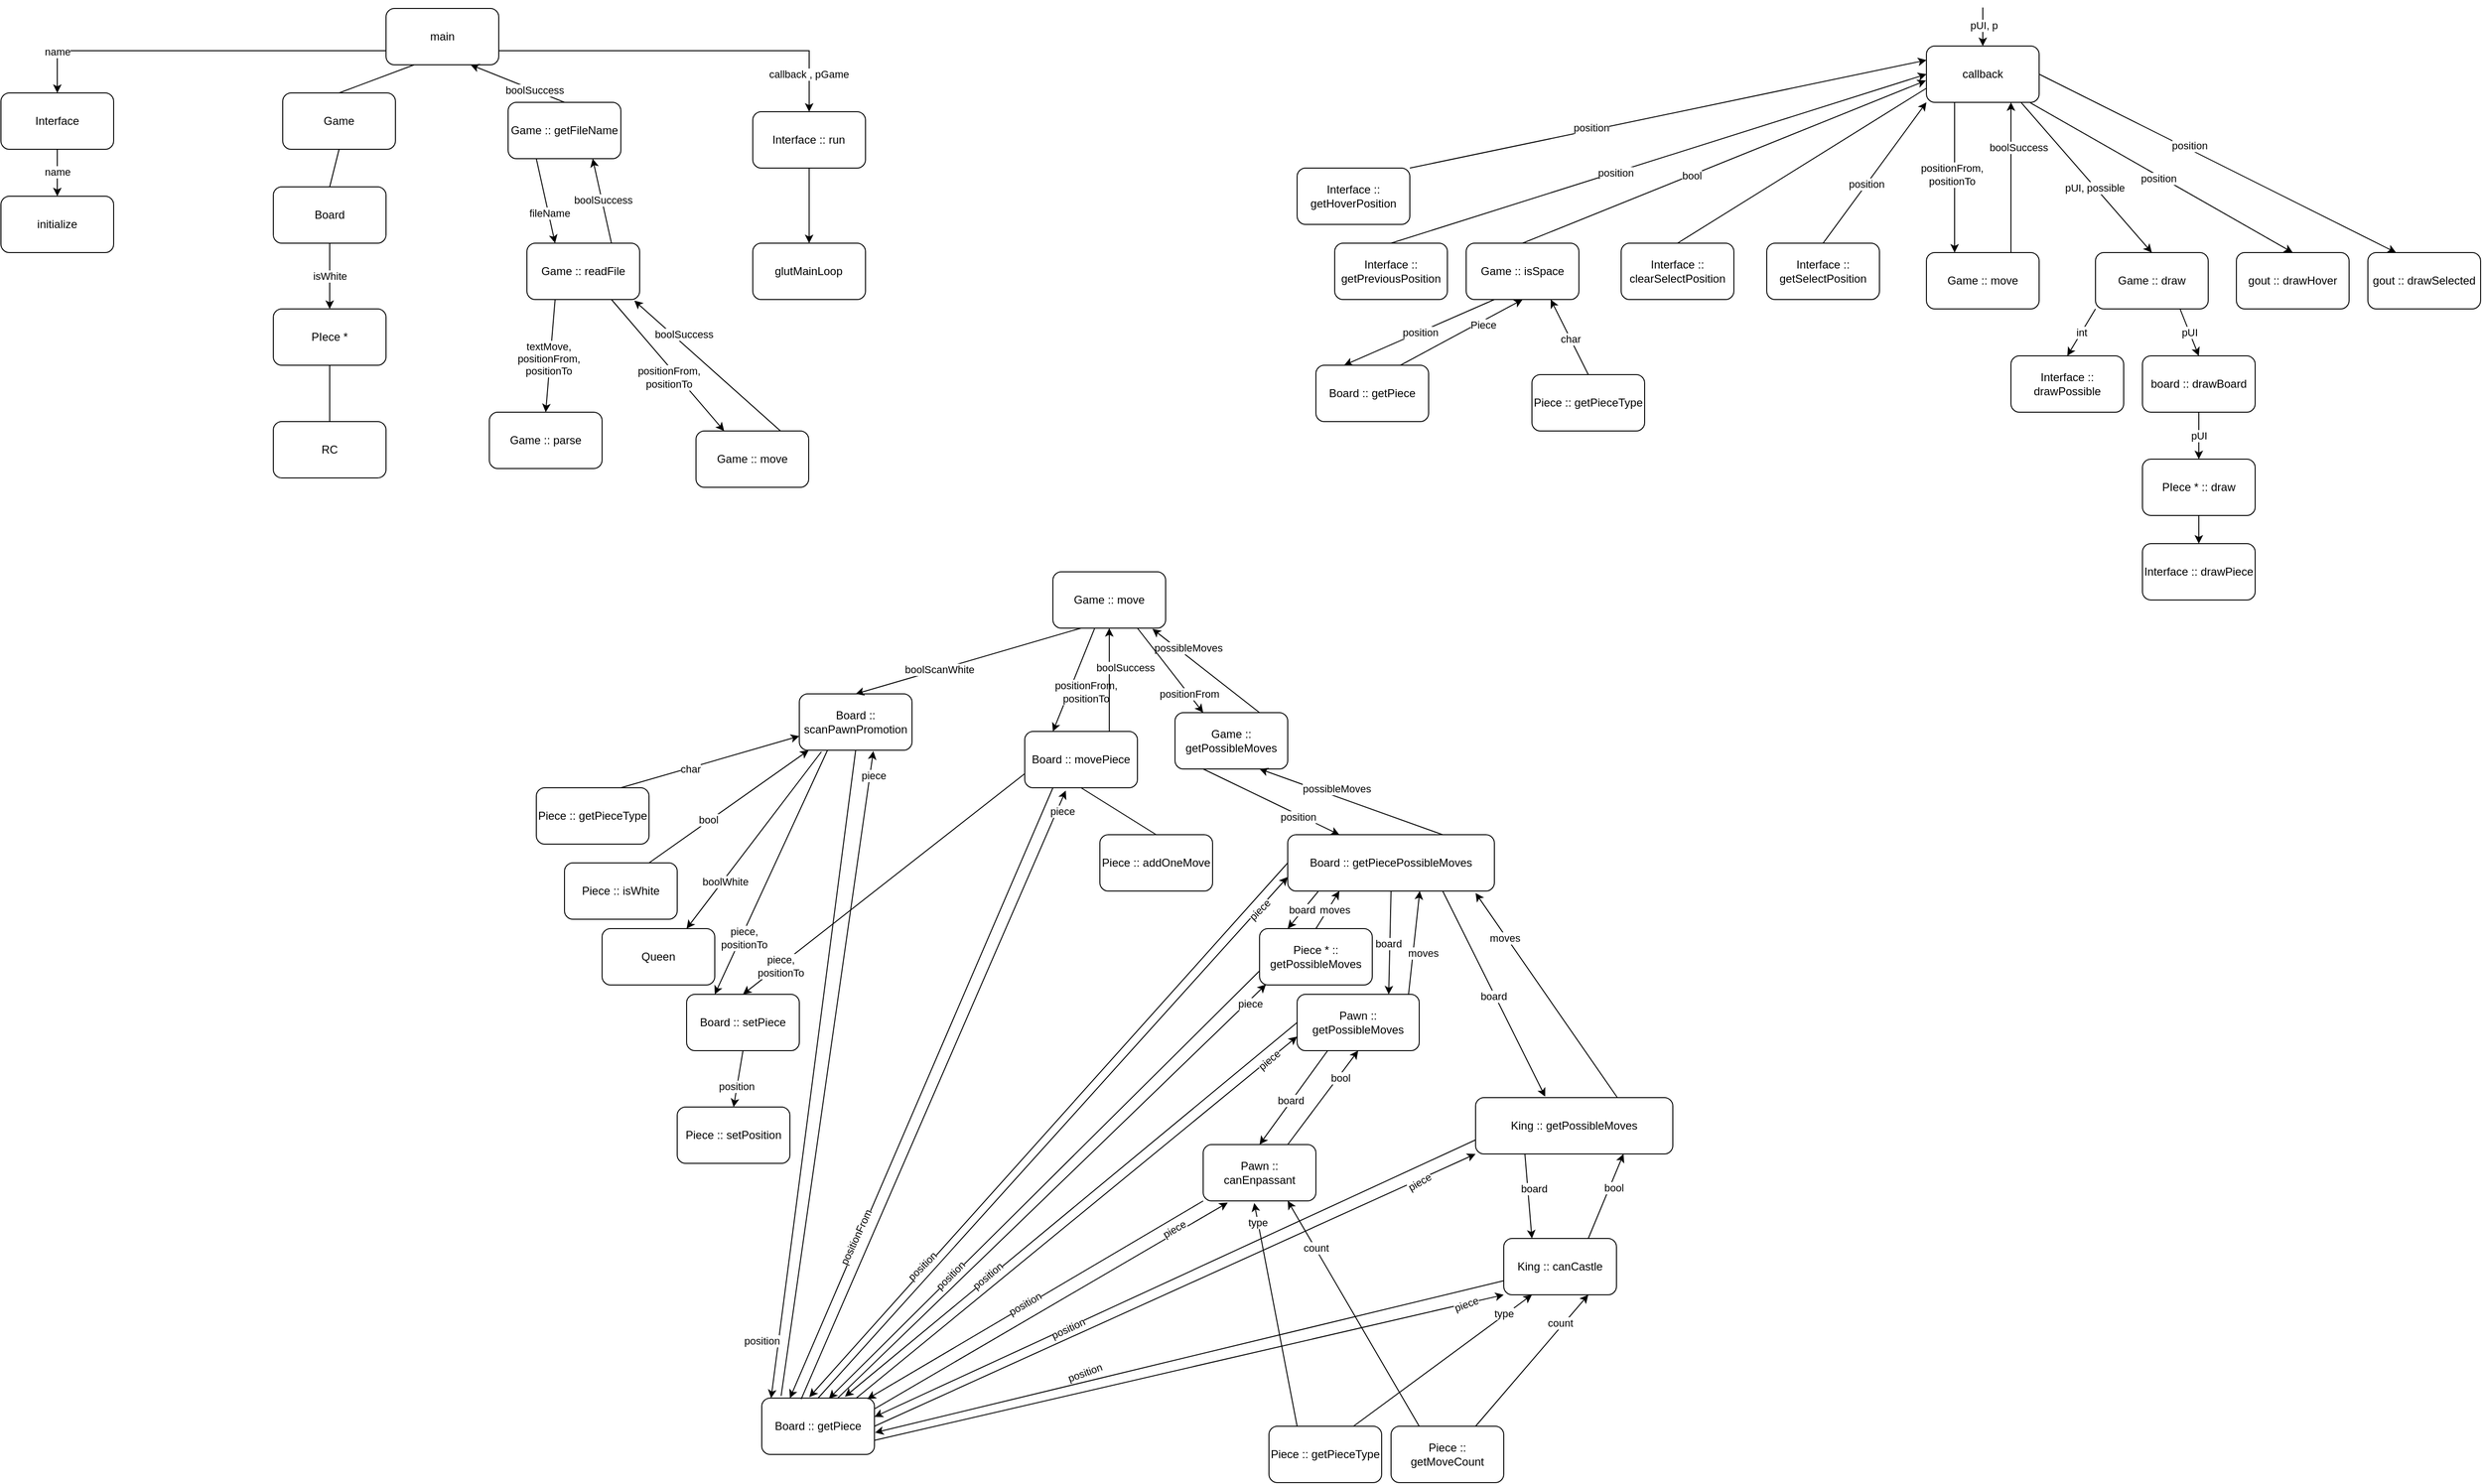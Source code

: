 <mxfile version="17.4.6"><diagram id="-h62QoDHRkfwKDIcuAm9" name="Page-1"><mxGraphModel dx="2330" dy="1030" grid="1" gridSize="10" guides="1" tooltips="1" connect="1" arrows="1" fold="1" page="1" pageScale="1" pageWidth="1700" pageHeight="1100" math="0" shadow="0"><root><mxCell id="0"/><mxCell id="1" parent="0"/><mxCell id="ZbgwgO8mjcDQ1uNeFSjo-3" value="" style="edgeStyle=orthogonalEdgeStyle;rounded=0;orthogonalLoop=1;jettySize=auto;html=1;exitX=1;exitY=0.75;exitDx=0;exitDy=0;" edge="1" parent="1" source="ZbgwgO8mjcDQ1uNeFSjo-1" target="ZbgwgO8mjcDQ1uNeFSjo-2"><mxGeometry relative="1" as="geometry"/></mxCell><mxCell id="ZbgwgO8mjcDQ1uNeFSjo-4" value="callback , pGame" style="edgeLabel;html=1;align=center;verticalAlign=middle;resizable=0;points=[];" vertex="1" connectable="0" parent="ZbgwgO8mjcDQ1uNeFSjo-3"><mxGeometry x="0.086" y="-1" relative="1" as="geometry"><mxPoint x="115" y="24" as="offset"/></mxGeometry></mxCell><mxCell id="ZbgwgO8mjcDQ1uNeFSjo-8" value="" style="edgeStyle=orthogonalEdgeStyle;rounded=0;orthogonalLoop=1;jettySize=auto;html=1;exitX=0;exitY=0.75;exitDx=0;exitDy=0;" edge="1" parent="1" source="ZbgwgO8mjcDQ1uNeFSjo-1" target="ZbgwgO8mjcDQ1uNeFSjo-7"><mxGeometry relative="1" as="geometry"/></mxCell><mxCell id="ZbgwgO8mjcDQ1uNeFSjo-9" value="name" style="edgeLabel;html=1;align=center;verticalAlign=middle;resizable=0;points=[];" vertex="1" connectable="0" parent="ZbgwgO8mjcDQ1uNeFSjo-8"><mxGeometry x="0.783" relative="1" as="geometry"><mxPoint y="-1" as="offset"/></mxGeometry></mxCell><mxCell id="ZbgwgO8mjcDQ1uNeFSjo-1" value="main" style="rounded=1;whiteSpace=wrap;html=1;" vertex="1" parent="1"><mxGeometry x="800" y="10" width="120" height="60" as="geometry"/></mxCell><mxCell id="ZbgwgO8mjcDQ1uNeFSjo-6" value="" style="edgeStyle=orthogonalEdgeStyle;rounded=0;orthogonalLoop=1;jettySize=auto;html=1;" edge="1" parent="1" source="ZbgwgO8mjcDQ1uNeFSjo-2" target="ZbgwgO8mjcDQ1uNeFSjo-5"><mxGeometry relative="1" as="geometry"/></mxCell><mxCell id="ZbgwgO8mjcDQ1uNeFSjo-2" value="Interface :: run" style="rounded=1;whiteSpace=wrap;html=1;" vertex="1" parent="1"><mxGeometry x="1190.46" y="120" width="120" height="60" as="geometry"/></mxCell><mxCell id="ZbgwgO8mjcDQ1uNeFSjo-5" value="glutMainLoop" style="whiteSpace=wrap;html=1;rounded=1;" vertex="1" parent="1"><mxGeometry x="1190.46" y="260" width="120" height="60" as="geometry"/></mxCell><mxCell id="ZbgwgO8mjcDQ1uNeFSjo-12" value="" style="edgeStyle=orthogonalEdgeStyle;rounded=0;orthogonalLoop=1;jettySize=auto;html=1;" edge="1" parent="1" source="ZbgwgO8mjcDQ1uNeFSjo-7" target="ZbgwgO8mjcDQ1uNeFSjo-11"><mxGeometry relative="1" as="geometry"/></mxCell><mxCell id="ZbgwgO8mjcDQ1uNeFSjo-13" value="name" style="edgeLabel;html=1;align=center;verticalAlign=middle;resizable=0;points=[];" vertex="1" connectable="0" parent="ZbgwgO8mjcDQ1uNeFSjo-12"><mxGeometry x="-0.061" y="1" relative="1" as="geometry"><mxPoint x="-1" as="offset"/></mxGeometry></mxCell><mxCell id="ZbgwgO8mjcDQ1uNeFSjo-7" value="Interface" style="rounded=1;whiteSpace=wrap;html=1;" vertex="1" parent="1"><mxGeometry x="390" y="100" width="120" height="60" as="geometry"/></mxCell><mxCell id="ZbgwgO8mjcDQ1uNeFSjo-11" value="initialize" style="rounded=1;whiteSpace=wrap;html=1;" vertex="1" parent="1"><mxGeometry x="390" y="210" width="120" height="60" as="geometry"/></mxCell><mxCell id="ZbgwgO8mjcDQ1uNeFSjo-14" value="Game" style="rounded=1;whiteSpace=wrap;html=1;" vertex="1" parent="1"><mxGeometry x="690" y="100" width="120" height="60" as="geometry"/></mxCell><mxCell id="ZbgwgO8mjcDQ1uNeFSjo-18" value="Game :: getFileName" style="rounded=1;whiteSpace=wrap;html=1;" vertex="1" parent="1"><mxGeometry x="930" y="110" width="120" height="60" as="geometry"/></mxCell><mxCell id="ZbgwgO8mjcDQ1uNeFSjo-21" value="Game :: readFile" style="rounded=1;whiteSpace=wrap;html=1;" vertex="1" parent="1"><mxGeometry x="950" y="260" width="120" height="60" as="geometry"/></mxCell><mxCell id="ZbgwgO8mjcDQ1uNeFSjo-24" value="Game :: parse" style="rounded=1;whiteSpace=wrap;html=1;" vertex="1" parent="1"><mxGeometry x="910" y="440" width="120" height="60" as="geometry"/></mxCell><mxCell id="ZbgwgO8mjcDQ1uNeFSjo-26" value="Game :: move" style="rounded=1;whiteSpace=wrap;html=1;" vertex="1" parent="1"><mxGeometry x="1510" y="610" width="120" height="60" as="geometry"/></mxCell><mxCell id="ZbgwgO8mjcDQ1uNeFSjo-29" value="" style="endArrow=none;html=1;rounded=0;entryX=0.25;entryY=1;entryDx=0;entryDy=0;exitX=0.5;exitY=0;exitDx=0;exitDy=0;" edge="1" parent="1" source="ZbgwgO8mjcDQ1uNeFSjo-14" target="ZbgwgO8mjcDQ1uNeFSjo-1"><mxGeometry width="50" height="50" relative="1" as="geometry"><mxPoint x="880" y="230" as="sourcePoint"/><mxPoint x="930" y="180" as="targetPoint"/></mxGeometry></mxCell><mxCell id="ZbgwgO8mjcDQ1uNeFSjo-34" value="" style="endArrow=classic;html=1;rounded=0;entryX=0.75;entryY=1;entryDx=0;entryDy=0;exitX=0.5;exitY=0;exitDx=0;exitDy=0;" edge="1" parent="1" source="ZbgwgO8mjcDQ1uNeFSjo-18" target="ZbgwgO8mjcDQ1uNeFSjo-1"><mxGeometry width="50" height="50" relative="1" as="geometry"><mxPoint x="880" y="230" as="sourcePoint"/><mxPoint x="930" y="180" as="targetPoint"/></mxGeometry></mxCell><mxCell id="ZbgwgO8mjcDQ1uNeFSjo-38" value="boolSuccess" style="edgeLabel;html=1;align=center;verticalAlign=middle;resizable=0;points=[];" vertex="1" connectable="0" parent="ZbgwgO8mjcDQ1uNeFSjo-34"><mxGeometry x="-0.096" y="1" relative="1" as="geometry"><mxPoint x="13" y="4" as="offset"/></mxGeometry></mxCell><mxCell id="ZbgwgO8mjcDQ1uNeFSjo-41" value="" style="endArrow=classic;html=1;rounded=0;entryX=0.5;entryY=0;entryDx=0;entryDy=0;exitX=0.25;exitY=1;exitDx=0;exitDy=0;" edge="1" parent="1" source="ZbgwgO8mjcDQ1uNeFSjo-21" target="ZbgwgO8mjcDQ1uNeFSjo-24"><mxGeometry width="50" height="50" relative="1" as="geometry"><mxPoint x="1030" y="320" as="sourcePoint"/><mxPoint x="1080" y="270" as="targetPoint"/></mxGeometry></mxCell><mxCell id="ZbgwgO8mjcDQ1uNeFSjo-42" value="&lt;span style=&quot;font-family: &amp;#34;helvetica&amp;#34;&quot;&gt;textMove, &lt;br&gt;positionFrom,&lt;/span&gt;&lt;br style=&quot;background-color: rgb(248 , 249 , 250) ; font-family: &amp;#34;helvetica&amp;#34;&quot;&gt;&lt;span style=&quot;font-family: &amp;#34;helvetica&amp;#34;&quot;&gt;positionTo&lt;/span&gt;" style="edgeLabel;html=1;align=center;verticalAlign=middle;resizable=0;points=[];" vertex="1" connectable="0" parent="ZbgwgO8mjcDQ1uNeFSjo-41"><mxGeometry x="0.058" y="-2" relative="1" as="geometry"><mxPoint as="offset"/></mxGeometry></mxCell><mxCell id="ZbgwgO8mjcDQ1uNeFSjo-43" value="" style="endArrow=classic;html=1;rounded=0;exitX=0.75;exitY=1;exitDx=0;exitDy=0;" edge="1" parent="1" source="ZbgwgO8mjcDQ1uNeFSjo-21"><mxGeometry width="50" height="50" relative="1" as="geometry"><mxPoint x="1070" y="330" as="sourcePoint"/><mxPoint x="1160" y="460" as="targetPoint"/></mxGeometry></mxCell><mxCell id="ZbgwgO8mjcDQ1uNeFSjo-44" value="&lt;span style=&quot;font-family: &amp;#34;helvetica&amp;#34;&quot;&gt;positionFrom,&lt;/span&gt;&lt;br style=&quot;background-color: rgb(248 , 249 , 250) ; font-family: &amp;#34;helvetica&amp;#34;&quot;&gt;&lt;span style=&quot;font-family: &amp;#34;helvetica&amp;#34;&quot;&gt;positionTo&lt;/span&gt;" style="edgeLabel;html=1;align=center;verticalAlign=middle;resizable=0;points=[];" vertex="1" connectable="0" parent="ZbgwgO8mjcDQ1uNeFSjo-43"><mxGeometry x="0.058" y="-2" relative="1" as="geometry"><mxPoint x="-1" y="7" as="offset"/></mxGeometry></mxCell><mxCell id="ZbgwgO8mjcDQ1uNeFSjo-45" value="Game :: getPossibleMoves" style="rounded=1;whiteSpace=wrap;html=1;" vertex="1" parent="1"><mxGeometry x="1640" y="760" width="120" height="60" as="geometry"/></mxCell><mxCell id="ZbgwgO8mjcDQ1uNeFSjo-48" value="boolSuccess" style="endArrow=classic;html=1;rounded=0;entryX=0.953;entryY=1.018;entryDx=0;entryDy=0;entryPerimeter=0;exitX=0.75;exitY=0;exitDx=0;exitDy=0;" edge="1" parent="1" source="ZbgwgO8mjcDQ1uNeFSjo-464" target="ZbgwgO8mjcDQ1uNeFSjo-21"><mxGeometry x="0.397" y="-8" width="50" height="50" relative="1" as="geometry"><mxPoint x="1210" y="450" as="sourcePoint"/><mxPoint x="1240" y="340" as="targetPoint"/><mxPoint as="offset"/></mxGeometry></mxCell><mxCell id="ZbgwgO8mjcDQ1uNeFSjo-49" value="" style="endArrow=classic;html=1;rounded=0;entryX=0.883;entryY=1.013;entryDx=0;entryDy=0;exitX=0.75;exitY=0;exitDx=0;exitDy=0;entryPerimeter=0;" edge="1" parent="1" source="ZbgwgO8mjcDQ1uNeFSjo-45" target="ZbgwgO8mjcDQ1uNeFSjo-26"><mxGeometry width="50" height="50" relative="1" as="geometry"><mxPoint x="1390" y="720" as="sourcePoint"/><mxPoint x="1440" y="670" as="targetPoint"/></mxGeometry></mxCell><mxCell id="ZbgwgO8mjcDQ1uNeFSjo-50" value="possibleMoves" style="edgeLabel;html=1;align=center;verticalAlign=middle;resizable=0;points=[];" vertex="1" connectable="0" parent="ZbgwgO8mjcDQ1uNeFSjo-49"><mxGeometry x="-0.356" relative="1" as="geometry"><mxPoint x="-40" y="-41" as="offset"/></mxGeometry></mxCell><mxCell id="ZbgwgO8mjcDQ1uNeFSjo-51" value="Board" style="rounded=1;whiteSpace=wrap;html=1;" vertex="1" parent="1"><mxGeometry x="680" y="200" width="120" height="60" as="geometry"/></mxCell><mxCell id="ZbgwgO8mjcDQ1uNeFSjo-53" value="" style="endArrow=none;html=1;rounded=0;entryX=0.5;entryY=1;entryDx=0;entryDy=0;exitX=0.5;exitY=0;exitDx=0;exitDy=0;" edge="1" parent="1" source="ZbgwgO8mjcDQ1uNeFSjo-51" target="ZbgwgO8mjcDQ1uNeFSjo-14"><mxGeometry width="50" height="50" relative="1" as="geometry"><mxPoint x="970" y="250" as="sourcePoint"/><mxPoint x="1020" y="200" as="targetPoint"/></mxGeometry></mxCell><mxCell id="ZbgwgO8mjcDQ1uNeFSjo-57" value="" style="endArrow=classic;html=1;rounded=0;exitX=0.25;exitY=1;exitDx=0;exitDy=0;entryX=0.25;entryY=0;entryDx=0;entryDy=0;" edge="1" parent="1" source="ZbgwgO8mjcDQ1uNeFSjo-18" target="ZbgwgO8mjcDQ1uNeFSjo-21"><mxGeometry width="50" height="50" relative="1" as="geometry"><mxPoint x="1120" y="260" as="sourcePoint"/><mxPoint x="1170" y="210" as="targetPoint"/></mxGeometry></mxCell><mxCell id="ZbgwgO8mjcDQ1uNeFSjo-58" value="fileName" style="edgeLabel;html=1;align=center;verticalAlign=middle;resizable=0;points=[];" vertex="1" connectable="0" parent="ZbgwgO8mjcDQ1uNeFSjo-57"><mxGeometry x="0.291" y="1" relative="1" as="geometry"><mxPoint as="offset"/></mxGeometry></mxCell><mxCell id="ZbgwgO8mjcDQ1uNeFSjo-59" value="" style="endArrow=classic;html=1;rounded=0;entryX=0.75;entryY=1;entryDx=0;entryDy=0;exitX=0.75;exitY=0;exitDx=0;exitDy=0;" edge="1" parent="1" source="ZbgwgO8mjcDQ1uNeFSjo-21" target="ZbgwgO8mjcDQ1uNeFSjo-18"><mxGeometry width="50" height="50" relative="1" as="geometry"><mxPoint x="1120" y="260" as="sourcePoint"/><mxPoint x="1170" y="210" as="targetPoint"/></mxGeometry></mxCell><mxCell id="ZbgwgO8mjcDQ1uNeFSjo-60" value="boolSuccess" style="edgeLabel;html=1;align=center;verticalAlign=middle;resizable=0;points=[];" vertex="1" connectable="0" parent="ZbgwgO8mjcDQ1uNeFSjo-59"><mxGeometry x="0.03" y="-1" relative="1" as="geometry"><mxPoint as="offset"/></mxGeometry></mxCell><mxCell id="ZbgwgO8mjcDQ1uNeFSjo-61" value="" style="endArrow=classic;html=1;rounded=0;exitX=0.75;exitY=1;exitDx=0;exitDy=0;entryX=0.25;entryY=0;entryDx=0;entryDy=0;" edge="1" parent="1" source="ZbgwgO8mjcDQ1uNeFSjo-26" target="ZbgwgO8mjcDQ1uNeFSjo-45"><mxGeometry width="50" height="50" relative="1" as="geometry"><mxPoint x="1370" y="580" as="sourcePoint"/><mxPoint x="1420" y="530" as="targetPoint"/></mxGeometry></mxCell><mxCell id="ZbgwgO8mjcDQ1uNeFSjo-62" value="positionFrom" style="edgeLabel;html=1;align=center;verticalAlign=middle;resizable=0;points=[];" vertex="1" connectable="0" parent="ZbgwgO8mjcDQ1uNeFSjo-61"><mxGeometry x="0.29" y="-1" relative="1" as="geometry"><mxPoint x="10" y="11" as="offset"/></mxGeometry></mxCell><mxCell id="ZbgwgO8mjcDQ1uNeFSjo-84" value="PIece *" style="rounded=1;whiteSpace=wrap;html=1;" vertex="1" parent="1"><mxGeometry x="680" y="330" width="120" height="60" as="geometry"/></mxCell><mxCell id="ZbgwgO8mjcDQ1uNeFSjo-85" value="" style="endArrow=classic;html=1;rounded=0;exitX=0.5;exitY=1;exitDx=0;exitDy=0;entryX=0.5;entryY=0;entryDx=0;entryDy=0;" edge="1" parent="1" target="ZbgwgO8mjcDQ1uNeFSjo-84" source="ZbgwgO8mjcDQ1uNeFSjo-51"><mxGeometry width="50" height="50" relative="1" as="geometry"><mxPoint x="1130" y="410" as="sourcePoint"/><mxPoint x="1310" y="365" as="targetPoint"/></mxGeometry></mxCell><mxCell id="ZbgwgO8mjcDQ1uNeFSjo-86" value="isWhite" style="edgeLabel;html=1;align=center;verticalAlign=middle;resizable=0;points=[];" vertex="1" connectable="0" parent="ZbgwgO8mjcDQ1uNeFSjo-85"><mxGeometry x="-0.002" relative="1" as="geometry"><mxPoint as="offset"/></mxGeometry></mxCell><mxCell id="ZbgwgO8mjcDQ1uNeFSjo-88" value="Board :: getPiecePossibleMoves" style="rounded=1;whiteSpace=wrap;html=1;" vertex="1" parent="1"><mxGeometry x="1760" y="890" width="220" height="60" as="geometry"/></mxCell><mxCell id="ZbgwgO8mjcDQ1uNeFSjo-93" value="Pawn :: getPossibleMoves" style="rounded=1;whiteSpace=wrap;html=1;" vertex="1" parent="1"><mxGeometry x="1770" y="1060" width="130" height="60" as="geometry"/></mxCell><mxCell id="ZbgwgO8mjcDQ1uNeFSjo-99" value="RC" style="rounded=1;whiteSpace=wrap;html=1;" vertex="1" parent="1"><mxGeometry x="680" y="450" width="120" height="60" as="geometry"/></mxCell><mxCell id="ZbgwgO8mjcDQ1uNeFSjo-108" value="" style="endArrow=none;html=1;rounded=0;exitX=0.5;exitY=1;exitDx=0;exitDy=0;entryX=0.5;entryY=0;entryDx=0;entryDy=0;" edge="1" parent="1" source="ZbgwgO8mjcDQ1uNeFSjo-84" target="ZbgwgO8mjcDQ1uNeFSjo-99"><mxGeometry width="50" height="50" relative="1" as="geometry"><mxPoint x="850" y="470" as="sourcePoint"/><mxPoint x="630" y="610" as="targetPoint"/></mxGeometry></mxCell><mxCell id="ZbgwgO8mjcDQ1uNeFSjo-109" value="Pawn :: canEnpassant" style="rounded=1;whiteSpace=wrap;html=1;" vertex="1" parent="1"><mxGeometry x="1670" y="1220" width="120" height="60" as="geometry"/></mxCell><mxCell id="ZbgwgO8mjcDQ1uNeFSjo-110" value="" style="endArrow=classic;html=1;rounded=0;exitX=0.75;exitY=0;exitDx=0;exitDy=0;entryX=0.5;entryY=1;entryDx=0;entryDy=0;" edge="1" parent="1" source="ZbgwgO8mjcDQ1uNeFSjo-109" target="ZbgwgO8mjcDQ1uNeFSjo-93"><mxGeometry width="50" height="50" relative="1" as="geometry"><mxPoint x="1730" y="1350" as="sourcePoint"/><mxPoint x="1780" y="1300" as="targetPoint"/></mxGeometry></mxCell><mxCell id="ZbgwgO8mjcDQ1uNeFSjo-113" value="bool" style="edgeLabel;html=1;align=center;verticalAlign=middle;resizable=0;points=[];" vertex="1" connectable="0" parent="ZbgwgO8mjcDQ1uNeFSjo-110"><mxGeometry x="0.42" relative="1" as="geometry"><mxPoint x="2" as="offset"/></mxGeometry></mxCell><mxCell id="ZbgwgO8mjcDQ1uNeFSjo-111" value="" style="endArrow=classic;html=1;rounded=0;exitX=0.25;exitY=1;exitDx=0;exitDy=0;entryX=0.5;entryY=0;entryDx=0;entryDy=0;" edge="1" parent="1" source="ZbgwgO8mjcDQ1uNeFSjo-93" target="ZbgwgO8mjcDQ1uNeFSjo-109"><mxGeometry width="50" height="50" relative="1" as="geometry"><mxPoint x="1550" y="1320" as="sourcePoint"/><mxPoint x="1600" y="1270" as="targetPoint"/></mxGeometry></mxCell><mxCell id="ZbgwgO8mjcDQ1uNeFSjo-112" value="board" style="edgeLabel;html=1;align=center;verticalAlign=middle;resizable=0;points=[];" vertex="1" connectable="0" parent="ZbgwgO8mjcDQ1uNeFSjo-111"><mxGeometry x="-0.118" relative="1" as="geometry"><mxPoint x="-8" y="9" as="offset"/></mxGeometry></mxCell><mxCell id="ZbgwgO8mjcDQ1uNeFSjo-114" value="King :: getPossibleMoves" style="rounded=1;whiteSpace=wrap;html=1;" vertex="1" parent="1"><mxGeometry x="1960" y="1170" width="210" height="60" as="geometry"/></mxCell><mxCell id="ZbgwgO8mjcDQ1uNeFSjo-119" value="King :: canCastle" style="rounded=1;whiteSpace=wrap;html=1;" vertex="1" parent="1"><mxGeometry x="1990" y="1320" width="120" height="60" as="geometry"/></mxCell><mxCell id="ZbgwgO8mjcDQ1uNeFSjo-120" value="" style="endArrow=classic;html=1;rounded=0;entryX=0.75;entryY=1;entryDx=0;entryDy=0;exitX=0.75;exitY=0;exitDx=0;exitDy=0;" edge="1" parent="1" source="ZbgwgO8mjcDQ1uNeFSjo-119" target="ZbgwgO8mjcDQ1uNeFSjo-114"><mxGeometry width="50" height="50" relative="1" as="geometry"><mxPoint x="1900" y="1360" as="sourcePoint"/><mxPoint x="1950" y="1310" as="targetPoint"/></mxGeometry></mxCell><mxCell id="ZbgwgO8mjcDQ1uNeFSjo-121" value="bool" style="edgeLabel;html=1;align=center;verticalAlign=middle;resizable=0;points=[];" vertex="1" connectable="0" parent="ZbgwgO8mjcDQ1uNeFSjo-120"><mxGeometry x="0.42" relative="1" as="geometry"><mxPoint y="9" as="offset"/></mxGeometry></mxCell><mxCell id="ZbgwgO8mjcDQ1uNeFSjo-122" value="" style="endArrow=classic;html=1;rounded=0;exitX=0.25;exitY=1;exitDx=0;exitDy=0;entryX=0.25;entryY=0;entryDx=0;entryDy=0;" edge="1" parent="1" source="ZbgwgO8mjcDQ1uNeFSjo-114" target="ZbgwgO8mjcDQ1uNeFSjo-119"><mxGeometry width="50" height="50" relative="1" as="geometry"><mxPoint x="1720" y="1330" as="sourcePoint"/><mxPoint x="1770" y="1280" as="targetPoint"/></mxGeometry></mxCell><mxCell id="ZbgwgO8mjcDQ1uNeFSjo-123" value="board" style="edgeLabel;html=1;align=center;verticalAlign=middle;resizable=0;points=[];" vertex="1" connectable="0" parent="ZbgwgO8mjcDQ1uNeFSjo-122"><mxGeometry x="-0.118" relative="1" as="geometry"><mxPoint x="6" y="-3" as="offset"/></mxGeometry></mxCell><mxCell id="ZbgwgO8mjcDQ1uNeFSjo-154" value="Piece * :: getPossibleMoves" style="rounded=1;whiteSpace=wrap;html=1;" vertex="1" parent="1"><mxGeometry x="1730" y="990" width="120" height="60" as="geometry"/></mxCell><mxCell id="ZbgwgO8mjcDQ1uNeFSjo-179" value="callback" style="rounded=1;whiteSpace=wrap;html=1;" vertex="1" parent="1"><mxGeometry x="2440" y="50" width="120" height="60" as="geometry"/></mxCell><mxCell id="ZbgwgO8mjcDQ1uNeFSjo-180" value="" style="endArrow=classic;html=1;rounded=0;entryX=0.5;entryY=0;entryDx=0;entryDy=0;" edge="1" parent="1" target="ZbgwgO8mjcDQ1uNeFSjo-179"><mxGeometry width="50" height="50" relative="1" as="geometry"><mxPoint x="2500" y="9" as="sourcePoint"/><mxPoint x="2410" y="140" as="targetPoint"/></mxGeometry></mxCell><mxCell id="ZbgwgO8mjcDQ1uNeFSjo-181" value="pUI, p" style="edgeLabel;html=1;align=center;verticalAlign=middle;resizable=0;points=[];" vertex="1" connectable="0" parent="ZbgwgO8mjcDQ1uNeFSjo-180"><mxGeometry x="-0.085" y="1" relative="1" as="geometry"><mxPoint as="offset"/></mxGeometry></mxCell><mxCell id="ZbgwgO8mjcDQ1uNeFSjo-184" value="Game :: move" style="rounded=1;whiteSpace=wrap;html=1;" vertex="1" parent="1"><mxGeometry x="2440" y="270" width="120" height="60" as="geometry"/></mxCell><mxCell id="ZbgwgO8mjcDQ1uNeFSjo-187" value="" style="endArrow=classic;html=1;rounded=0;entryX=0.25;entryY=0;entryDx=0;entryDy=0;exitX=0.25;exitY=1;exitDx=0;exitDy=0;" edge="1" parent="1" source="ZbgwgO8mjcDQ1uNeFSjo-179" target="ZbgwgO8mjcDQ1uNeFSjo-184"><mxGeometry width="50" height="50" relative="1" as="geometry"><mxPoint x="2410" y="200" as="sourcePoint"/><mxPoint x="2280" y="240" as="targetPoint"/></mxGeometry></mxCell><mxCell id="ZbgwgO8mjcDQ1uNeFSjo-188" value="&lt;span style=&quot;font-family: &amp;#34;helvetica&amp;#34;&quot;&gt;positionFrom,&lt;/span&gt;&lt;br style=&quot;background-color: rgb(248 , 249 , 250) ; font-family: &amp;#34;helvetica&amp;#34;&quot;&gt;&lt;span style=&quot;font-family: &amp;#34;helvetica&amp;#34;&quot;&gt;positionTo&lt;/span&gt;" style="edgeLabel;html=1;align=center;verticalAlign=middle;resizable=0;points=[];" vertex="1" connectable="0" parent="ZbgwgO8mjcDQ1uNeFSjo-187"><mxGeometry x="0.058" y="-2" relative="1" as="geometry"><mxPoint x="-1" y="-8" as="offset"/></mxGeometry></mxCell><mxCell id="ZbgwgO8mjcDQ1uNeFSjo-192" value="boolSuccess" style="endArrow=classic;html=1;rounded=0;entryX=0.75;entryY=1;entryDx=0;entryDy=0;exitX=0.75;exitY=0;exitDx=0;exitDy=0;" edge="1" parent="1" source="ZbgwgO8mjcDQ1uNeFSjo-184" target="ZbgwgO8mjcDQ1uNeFSjo-179"><mxGeometry x="0.397" y="-8" width="50" height="50" relative="1" as="geometry"><mxPoint x="2480" y="220" as="sourcePoint"/><mxPoint x="2434.36" y="201.08" as="targetPoint"/><mxPoint as="offset"/></mxGeometry></mxCell><mxCell id="ZbgwgO8mjcDQ1uNeFSjo-254" value="Interface :: getPreviousPosition" style="rounded=1;whiteSpace=wrap;html=1;" vertex="1" parent="1"><mxGeometry x="1810" y="260" width="120" height="60" as="geometry"/></mxCell><mxCell id="ZbgwgO8mjcDQ1uNeFSjo-306" value="Interface :: getSelectPosition" style="rounded=1;whiteSpace=wrap;html=1;" vertex="1" parent="1"><mxGeometry x="2270" y="260" width="120" height="60" as="geometry"/></mxCell><mxCell id="ZbgwgO8mjcDQ1uNeFSjo-307" value="Interface :: clearSelectPosition" style="rounded=1;whiteSpace=wrap;html=1;" vertex="1" parent="1"><mxGeometry x="2115" y="260" width="120" height="60" as="geometry"/></mxCell><mxCell id="ZbgwgO8mjcDQ1uNeFSjo-308" value="Game :: isSpace" style="rounded=1;whiteSpace=wrap;html=1;" vertex="1" parent="1"><mxGeometry x="1950" y="260" width="120" height="60" as="geometry"/></mxCell><mxCell id="ZbgwgO8mjcDQ1uNeFSjo-309" value="" style="endArrow=classic;html=1;rounded=0;exitX=0.5;exitY=0;exitDx=0;exitDy=0;entryX=0;entryY=0.5;entryDx=0;entryDy=0;" edge="1" parent="1" source="ZbgwgO8mjcDQ1uNeFSjo-254" target="ZbgwgO8mjcDQ1uNeFSjo-179"><mxGeometry width="50" height="50" relative="1" as="geometry"><mxPoint x="2150" y="250" as="sourcePoint"/><mxPoint x="2200" y="200" as="targetPoint"/></mxGeometry></mxCell><mxCell id="ZbgwgO8mjcDQ1uNeFSjo-310" value="position" style="edgeLabel;html=1;align=center;verticalAlign=middle;resizable=0;points=[];" vertex="1" connectable="0" parent="ZbgwgO8mjcDQ1uNeFSjo-309"><mxGeometry x="-0.163" relative="1" as="geometry"><mxPoint as="offset"/></mxGeometry></mxCell><mxCell id="ZbgwgO8mjcDQ1uNeFSjo-311" value="" style="endArrow=classic;html=1;rounded=0;exitX=0.5;exitY=0;exitDx=0;exitDy=0;entryX=0;entryY=1;entryDx=0;entryDy=0;" edge="1" parent="1" source="ZbgwgO8mjcDQ1uNeFSjo-306" target="ZbgwgO8mjcDQ1uNeFSjo-179"><mxGeometry width="50" height="50" relative="1" as="geometry"><mxPoint x="1910" y="190" as="sourcePoint"/><mxPoint x="2450" y="90" as="targetPoint"/></mxGeometry></mxCell><mxCell id="ZbgwgO8mjcDQ1uNeFSjo-312" value="position" style="edgeLabel;html=1;align=center;verticalAlign=middle;resizable=0;points=[];" vertex="1" connectable="0" parent="ZbgwgO8mjcDQ1uNeFSjo-311"><mxGeometry x="-0.163" relative="1" as="geometry"><mxPoint as="offset"/></mxGeometry></mxCell><mxCell id="ZbgwgO8mjcDQ1uNeFSjo-315" value="" style="endArrow=none;html=1;rounded=0;exitX=0.5;exitY=0;exitDx=0;exitDy=0;entryX=0;entryY=0.75;entryDx=0;entryDy=0;" edge="1" parent="1" source="ZbgwgO8mjcDQ1uNeFSjo-307" target="ZbgwgO8mjcDQ1uNeFSjo-179"><mxGeometry width="50" height="50" relative="1" as="geometry"><mxPoint x="2150" y="250" as="sourcePoint"/><mxPoint x="2200" y="200" as="targetPoint"/></mxGeometry></mxCell><mxCell id="ZbgwgO8mjcDQ1uNeFSjo-316" value="" style="endArrow=classic;html=1;rounded=0;exitX=0.5;exitY=0;exitDx=0;exitDy=0;entryX=-0.004;entryY=0.613;entryDx=0;entryDy=0;entryPerimeter=0;" edge="1" parent="1" source="ZbgwgO8mjcDQ1uNeFSjo-308" target="ZbgwgO8mjcDQ1uNeFSjo-179"><mxGeometry width="50" height="50" relative="1" as="geometry"><mxPoint x="1910" y="190" as="sourcePoint"/><mxPoint x="2450" y="90" as="targetPoint"/></mxGeometry></mxCell><mxCell id="ZbgwgO8mjcDQ1uNeFSjo-317" value="bool" style="edgeLabel;html=1;align=center;verticalAlign=middle;resizable=0;points=[];" vertex="1" connectable="0" parent="ZbgwgO8mjcDQ1uNeFSjo-316"><mxGeometry x="-0.163" relative="1" as="geometry"><mxPoint as="offset"/></mxGeometry></mxCell><mxCell id="ZbgwgO8mjcDQ1uNeFSjo-318" value="Board :: getPiece" style="rounded=1;whiteSpace=wrap;html=1;" vertex="1" parent="1"><mxGeometry x="1790" y="390" width="120" height="60" as="geometry"/></mxCell><mxCell id="ZbgwgO8mjcDQ1uNeFSjo-319" value="" style="endArrow=classic;html=1;rounded=0;exitX=0.25;exitY=1;exitDx=0;exitDy=0;entryX=0.25;entryY=0;entryDx=0;entryDy=0;" edge="1" parent="1" source="ZbgwgO8mjcDQ1uNeFSjo-308" target="ZbgwgO8mjcDQ1uNeFSjo-318"><mxGeometry width="50" height="50" relative="1" as="geometry"><mxPoint x="2030" y="420" as="sourcePoint"/><mxPoint x="2080" y="370" as="targetPoint"/></mxGeometry></mxCell><mxCell id="ZbgwgO8mjcDQ1uNeFSjo-320" value="position" style="edgeLabel;html=1;align=center;verticalAlign=middle;resizable=0;points=[];" vertex="1" connectable="0" parent="ZbgwgO8mjcDQ1uNeFSjo-319"><mxGeometry x="-0.017" relative="1" as="geometry"><mxPoint as="offset"/></mxGeometry></mxCell><mxCell id="ZbgwgO8mjcDQ1uNeFSjo-321" value="" style="endArrow=classic;html=1;rounded=0;entryX=0.5;entryY=1;entryDx=0;entryDy=0;exitX=0.75;exitY=0;exitDx=0;exitDy=0;" edge="1" parent="1" source="ZbgwgO8mjcDQ1uNeFSjo-318" target="ZbgwgO8mjcDQ1uNeFSjo-308"><mxGeometry width="50" height="50" relative="1" as="geometry"><mxPoint x="2010" y="440" as="sourcePoint"/><mxPoint x="2060" y="390" as="targetPoint"/></mxGeometry></mxCell><mxCell id="ZbgwgO8mjcDQ1uNeFSjo-322" value="Piece" style="edgeLabel;html=1;align=center;verticalAlign=middle;resizable=0;points=[];" vertex="1" connectable="0" parent="ZbgwgO8mjcDQ1uNeFSjo-321"><mxGeometry x="0.35" relative="1" as="geometry"><mxPoint y="4" as="offset"/></mxGeometry></mxCell><mxCell id="ZbgwgO8mjcDQ1uNeFSjo-323" value="Piece :: getPieceType" style="rounded=1;whiteSpace=wrap;html=1;" vertex="1" parent="1"><mxGeometry x="2020" y="400" width="120" height="60" as="geometry"/></mxCell><mxCell id="ZbgwgO8mjcDQ1uNeFSjo-324" value="" style="endArrow=classic;html=1;rounded=0;exitX=0.5;exitY=0;exitDx=0;exitDy=0;entryX=0.75;entryY=1;entryDx=0;entryDy=0;" edge="1" parent="1" source="ZbgwgO8mjcDQ1uNeFSjo-323" target="ZbgwgO8mjcDQ1uNeFSjo-308"><mxGeometry width="50" height="50" relative="1" as="geometry"><mxPoint x="2050" y="370" as="sourcePoint"/><mxPoint x="2100" y="320" as="targetPoint"/></mxGeometry></mxCell><mxCell id="ZbgwgO8mjcDQ1uNeFSjo-325" value="char" style="edgeLabel;html=1;align=center;verticalAlign=middle;resizable=0;points=[];" vertex="1" connectable="0" parent="ZbgwgO8mjcDQ1uNeFSjo-324"><mxGeometry x="-0.037" relative="1" as="geometry"><mxPoint as="offset"/></mxGeometry></mxCell><mxCell id="ZbgwgO8mjcDQ1uNeFSjo-326" value="" style="endArrow=classic;html=1;rounded=0;exitX=0.25;exitY=1;exitDx=0;exitDy=0;entryX=0.25;entryY=0;entryDx=0;entryDy=0;" edge="1" parent="1" source="ZbgwgO8mjcDQ1uNeFSjo-45" target="ZbgwgO8mjcDQ1uNeFSjo-88"><mxGeometry width="50" height="50" relative="1" as="geometry"><mxPoint x="1440" y="790" as="sourcePoint"/><mxPoint x="1490" y="740" as="targetPoint"/></mxGeometry></mxCell><mxCell id="ZbgwgO8mjcDQ1uNeFSjo-328" value="position" style="edgeLabel;html=1;align=center;verticalAlign=middle;resizable=0;points=[];" vertex="1" connectable="0" parent="ZbgwgO8mjcDQ1uNeFSjo-326"><mxGeometry x="-0.041" y="-1" relative="1" as="geometry"><mxPoint x="32" y="16" as="offset"/></mxGeometry></mxCell><mxCell id="ZbgwgO8mjcDQ1uNeFSjo-327" value="" style="endArrow=classic;html=1;rounded=0;exitX=0.75;exitY=0;exitDx=0;exitDy=0;entryX=0.75;entryY=1;entryDx=0;entryDy=0;" edge="1" parent="1" source="ZbgwgO8mjcDQ1uNeFSjo-88" target="ZbgwgO8mjcDQ1uNeFSjo-45"><mxGeometry width="50" height="50" relative="1" as="geometry"><mxPoint x="1440" y="790" as="sourcePoint"/><mxPoint x="1490" y="740" as="targetPoint"/></mxGeometry></mxCell><mxCell id="ZbgwgO8mjcDQ1uNeFSjo-329" value="possibleMoves" style="edgeLabel;html=1;align=center;verticalAlign=middle;resizable=0;points=[];" vertex="1" connectable="0" parent="ZbgwgO8mjcDQ1uNeFSjo-327"><mxGeometry x="0.067" y="1" relative="1" as="geometry"><mxPoint x="-9" y="-13" as="offset"/></mxGeometry></mxCell><mxCell id="ZbgwgO8mjcDQ1uNeFSjo-330" value="Board :: movePiece" style="rounded=1;whiteSpace=wrap;html=1;" vertex="1" parent="1"><mxGeometry x="1480" y="780" width="120" height="60" as="geometry"/></mxCell><mxCell id="ZbgwgO8mjcDQ1uNeFSjo-331" value="" style="endArrow=classic;html=1;rounded=0;entryX=0.25;entryY=0;entryDx=0;entryDy=0;exitX=0.369;exitY=1.01;exitDx=0;exitDy=0;exitPerimeter=0;" edge="1" parent="1" source="ZbgwgO8mjcDQ1uNeFSjo-26" target="ZbgwgO8mjcDQ1uNeFSjo-330"><mxGeometry width="50" height="50" relative="1" as="geometry"><mxPoint x="1590" y="900" as="sourcePoint"/><mxPoint x="1640" y="850" as="targetPoint"/></mxGeometry></mxCell><mxCell id="ZbgwgO8mjcDQ1uNeFSjo-332" value="positionFrom,&lt;br&gt;positionTo" style="edgeLabel;html=1;align=center;verticalAlign=middle;resizable=0;points=[];" vertex="1" connectable="0" parent="ZbgwgO8mjcDQ1uNeFSjo-331"><mxGeometry x="-0.201" y="1" relative="1" as="geometry"><mxPoint x="7" y="23" as="offset"/></mxGeometry></mxCell><mxCell id="ZbgwgO8mjcDQ1uNeFSjo-333" value="" style="endArrow=classic;html=1;rounded=0;exitX=0.75;exitY=0;exitDx=0;exitDy=0;entryX=0.5;entryY=1;entryDx=0;entryDy=0;" edge="1" parent="1" source="ZbgwgO8mjcDQ1uNeFSjo-330" target="ZbgwgO8mjcDQ1uNeFSjo-26"><mxGeometry width="50" height="50" relative="1" as="geometry"><mxPoint x="1570" y="910" as="sourcePoint"/><mxPoint x="1620" y="860" as="targetPoint"/></mxGeometry></mxCell><mxCell id="ZbgwgO8mjcDQ1uNeFSjo-334" value="boolSuccess" style="edgeLabel;html=1;align=center;verticalAlign=middle;resizable=0;points=[];" vertex="1" connectable="0" parent="ZbgwgO8mjcDQ1uNeFSjo-333"><mxGeometry x="0.561" relative="1" as="geometry"><mxPoint x="17" y="18" as="offset"/></mxGeometry></mxCell><mxCell id="ZbgwgO8mjcDQ1uNeFSjo-335" value="Board :: scanPawnPromotion" style="rounded=1;whiteSpace=wrap;html=1;" vertex="1" parent="1"><mxGeometry x="1240" y="740" width="120" height="60" as="geometry"/></mxCell><mxCell id="ZbgwgO8mjcDQ1uNeFSjo-336" value="" style="endArrow=classic;html=1;rounded=0;exitX=0.25;exitY=1;exitDx=0;exitDy=0;entryX=0.5;entryY=0;entryDx=0;entryDy=0;" edge="1" parent="1" source="ZbgwgO8mjcDQ1uNeFSjo-26" target="ZbgwgO8mjcDQ1uNeFSjo-335"><mxGeometry width="50" height="50" relative="1" as="geometry"><mxPoint x="1590" y="750" as="sourcePoint"/><mxPoint x="1470" y="720" as="targetPoint"/></mxGeometry></mxCell><mxCell id="ZbgwgO8mjcDQ1uNeFSjo-337" value="boolScanWhite" style="edgeLabel;html=1;align=center;verticalAlign=middle;resizable=0;points=[];" vertex="1" connectable="0" parent="ZbgwgO8mjcDQ1uNeFSjo-336"><mxGeometry x="0.261" relative="1" as="geometry"><mxPoint as="offset"/></mxGeometry></mxCell><mxCell id="ZbgwgO8mjcDQ1uNeFSjo-338" value="Piece :: setPosition" style="rounded=1;whiteSpace=wrap;html=1;" vertex="1" parent="1"><mxGeometry x="1110" y="1180" width="120" height="60" as="geometry"/></mxCell><mxCell id="ZbgwgO8mjcDQ1uNeFSjo-339" value="" style="endArrow=classic;html=1;rounded=0;exitX=0.5;exitY=1;exitDx=0;exitDy=0;entryX=0.5;entryY=0;entryDx=0;entryDy=0;" edge="1" parent="1" source="ZbgwgO8mjcDQ1uNeFSjo-358" target="ZbgwgO8mjcDQ1uNeFSjo-338"><mxGeometry width="50" height="50" relative="1" as="geometry"><mxPoint x="1550" y="860" as="sourcePoint"/><mxPoint x="1600" y="810" as="targetPoint"/></mxGeometry></mxCell><mxCell id="ZbgwgO8mjcDQ1uNeFSjo-340" value="position" style="edgeLabel;html=1;align=center;verticalAlign=middle;resizable=0;points=[];" vertex="1" connectable="0" parent="ZbgwgO8mjcDQ1uNeFSjo-339"><mxGeometry x="0.254" y="-1" relative="1" as="geometry"><mxPoint as="offset"/></mxGeometry></mxCell><mxCell id="ZbgwgO8mjcDQ1uNeFSjo-341" value="Piece :: getPieceType" style="rounded=1;whiteSpace=wrap;html=1;" vertex="1" parent="1"><mxGeometry x="960" y="840" width="120" height="60" as="geometry"/></mxCell><mxCell id="ZbgwgO8mjcDQ1uNeFSjo-343" value="" style="endArrow=classic;html=1;rounded=0;exitX=0.75;exitY=0;exitDx=0;exitDy=0;entryX=0;entryY=0.75;entryDx=0;entryDy=0;" edge="1" parent="1" source="ZbgwgO8mjcDQ1uNeFSjo-341" target="ZbgwgO8mjcDQ1uNeFSjo-335"><mxGeometry width="50" height="50" relative="1" as="geometry"><mxPoint x="1380" y="850" as="sourcePoint"/><mxPoint x="1430" y="800" as="targetPoint"/></mxGeometry></mxCell><mxCell id="ZbgwgO8mjcDQ1uNeFSjo-344" value="char" style="edgeLabel;html=1;align=center;verticalAlign=middle;resizable=0;points=[];" vertex="1" connectable="0" parent="ZbgwgO8mjcDQ1uNeFSjo-343"><mxGeometry x="-0.233" y="-1" relative="1" as="geometry"><mxPoint as="offset"/></mxGeometry></mxCell><mxCell id="ZbgwgO8mjcDQ1uNeFSjo-345" value="Piece :: isWhite" style="rounded=1;whiteSpace=wrap;html=1;" vertex="1" parent="1"><mxGeometry x="990" y="920" width="120" height="60" as="geometry"/></mxCell><mxCell id="ZbgwgO8mjcDQ1uNeFSjo-346" value="" style="endArrow=classic;html=1;rounded=0;exitX=0.75;exitY=0;exitDx=0;exitDy=0;entryX=0.083;entryY=1;entryDx=0;entryDy=0;entryPerimeter=0;" edge="1" parent="1" source="ZbgwgO8mjcDQ1uNeFSjo-345" target="ZbgwgO8mjcDQ1uNeFSjo-335"><mxGeometry width="50" height="50" relative="1" as="geometry"><mxPoint x="1380" y="850" as="sourcePoint"/><mxPoint x="1240" y="800" as="targetPoint"/><Array as="points"/></mxGeometry></mxCell><mxCell id="ZbgwgO8mjcDQ1uNeFSjo-347" value="bool" style="edgeLabel;html=1;align=center;verticalAlign=middle;resizable=0;points=[];" vertex="1" connectable="0" parent="ZbgwgO8mjcDQ1uNeFSjo-346"><mxGeometry x="-0.251" y="1" relative="1" as="geometry"><mxPoint as="offset"/></mxGeometry></mxCell><mxCell id="ZbgwgO8mjcDQ1uNeFSjo-348" value="Queen" style="rounded=1;whiteSpace=wrap;html=1;" vertex="1" parent="1"><mxGeometry x="1030" y="990" width="120" height="60" as="geometry"/></mxCell><mxCell id="ZbgwgO8mjcDQ1uNeFSjo-350" value="" style="endArrow=classic;html=1;rounded=0;exitX=0.196;exitY=1.027;exitDx=0;exitDy=0;entryX=0.75;entryY=0;entryDx=0;entryDy=0;exitPerimeter=0;" edge="1" parent="1" source="ZbgwgO8mjcDQ1uNeFSjo-335" target="ZbgwgO8mjcDQ1uNeFSjo-348"><mxGeometry width="50" height="50" relative="1" as="geometry"><mxPoint x="1420" y="840" as="sourcePoint"/><mxPoint x="1470" y="790" as="targetPoint"/></mxGeometry></mxCell><mxCell id="ZbgwgO8mjcDQ1uNeFSjo-351" value="boolWhite" style="edgeLabel;html=1;align=center;verticalAlign=middle;resizable=0;points=[];" vertex="1" connectable="0" parent="ZbgwgO8mjcDQ1uNeFSjo-350"><mxGeometry x="0.115" y="1" relative="1" as="geometry"><mxPoint x="-24" y="33" as="offset"/></mxGeometry></mxCell><mxCell id="ZbgwgO8mjcDQ1uNeFSjo-358" value="Board :: setPiece" style="rounded=1;whiteSpace=wrap;html=1;" vertex="1" parent="1"><mxGeometry x="1120" y="1060" width="120" height="60" as="geometry"/></mxCell><mxCell id="ZbgwgO8mjcDQ1uNeFSjo-359" value="" style="endArrow=classic;html=1;rounded=0;exitX=0.25;exitY=1;exitDx=0;exitDy=0;entryX=0.25;entryY=0;entryDx=0;entryDy=0;" edge="1" parent="1" source="ZbgwgO8mjcDQ1uNeFSjo-335" target="ZbgwgO8mjcDQ1uNeFSjo-358"><mxGeometry width="50" height="50" relative="1" as="geometry"><mxPoint x="1380" y="910" as="sourcePoint"/><mxPoint x="1430" y="860" as="targetPoint"/></mxGeometry></mxCell><mxCell id="ZbgwgO8mjcDQ1uNeFSjo-374" value="piece, &lt;br&gt;positionTo" style="edgeLabel;html=1;align=center;verticalAlign=middle;resizable=0;points=[];" vertex="1" connectable="0" parent="ZbgwgO8mjcDQ1uNeFSjo-359"><mxGeometry x="0.694" y="1" relative="1" as="geometry"><mxPoint x="11" y="-21" as="offset"/></mxGeometry></mxCell><mxCell id="ZbgwgO8mjcDQ1uNeFSjo-361" value="" style="endArrow=classic;html=1;rounded=0;exitX=0;exitY=0.75;exitDx=0;exitDy=0;entryX=0.5;entryY=0;entryDx=0;entryDy=0;" edge="1" parent="1" source="ZbgwgO8mjcDQ1uNeFSjo-330" target="ZbgwgO8mjcDQ1uNeFSjo-358"><mxGeometry width="50" height="50" relative="1" as="geometry"><mxPoint x="1340.0" y="810" as="sourcePoint"/><mxPoint x="1400.46" y="910" as="targetPoint"/></mxGeometry></mxCell><mxCell id="ZbgwgO8mjcDQ1uNeFSjo-365" value="Board :: getPiece" style="rounded=1;whiteSpace=wrap;html=1;" vertex="1" parent="1"><mxGeometry x="1200" y="1490" width="120" height="60" as="geometry"/></mxCell><mxCell id="ZbgwgO8mjcDQ1uNeFSjo-375" value="piece, &lt;br&gt;positionTo" style="edgeLabel;html=1;align=center;verticalAlign=middle;resizable=0;points=[];" vertex="1" connectable="0" parent="1"><mxGeometry x="1219.998" y="1030.004" as="geometry"/></mxCell><mxCell id="ZbgwgO8mjcDQ1uNeFSjo-376" value="" style="endArrow=classic;html=1;rounded=0;exitX=0.5;exitY=1;exitDx=0;exitDy=0;entryX=0.083;entryY=0;entryDx=0;entryDy=0;entryPerimeter=0;" edge="1" parent="1" source="ZbgwgO8mjcDQ1uNeFSjo-335" target="ZbgwgO8mjcDQ1uNeFSjo-365"><mxGeometry width="50" height="50" relative="1" as="geometry"><mxPoint x="1350" y="990" as="sourcePoint"/><mxPoint x="1400" y="940" as="targetPoint"/></mxGeometry></mxCell><mxCell id="ZbgwgO8mjcDQ1uNeFSjo-377" value="position" style="edgeLabel;html=1;align=center;verticalAlign=middle;resizable=0;points=[];" vertex="1" connectable="0" parent="ZbgwgO8mjcDQ1uNeFSjo-376"><mxGeometry x="0.716" y="1" relative="1" as="geometry"><mxPoint x="-24" y="37" as="offset"/></mxGeometry></mxCell><mxCell id="ZbgwgO8mjcDQ1uNeFSjo-378" value="" style="endArrow=classic;html=1;rounded=0;exitX=0.172;exitY=-0.039;exitDx=0;exitDy=0;entryX=0.657;entryY=1.015;entryDx=0;entryDy=0;entryPerimeter=0;exitPerimeter=0;" edge="1" parent="1" source="ZbgwgO8mjcDQ1uNeFSjo-365" target="ZbgwgO8mjcDQ1uNeFSjo-335"><mxGeometry width="50" height="50" relative="1" as="geometry"><mxPoint x="1350" y="990" as="sourcePoint"/><mxPoint x="1400" y="940" as="targetPoint"/></mxGeometry></mxCell><mxCell id="ZbgwgO8mjcDQ1uNeFSjo-379" value="piece" style="edgeLabel;html=1;align=center;verticalAlign=middle;resizable=0;points=[];" vertex="1" connectable="0" parent="ZbgwgO8mjcDQ1uNeFSjo-378"><mxGeometry x="0.749" y="-1" relative="1" as="geometry"><mxPoint x="11" y="-61" as="offset"/></mxGeometry></mxCell><mxCell id="ZbgwgO8mjcDQ1uNeFSjo-380" value="" style="endArrow=classic;html=1;rounded=0;exitX=0.25;exitY=1;exitDx=0;exitDy=0;entryX=0.25;entryY=0;entryDx=0;entryDy=0;" edge="1" parent="1" source="ZbgwgO8mjcDQ1uNeFSjo-330" target="ZbgwgO8mjcDQ1uNeFSjo-365"><mxGeometry width="50" height="50" relative="1" as="geometry"><mxPoint x="1430" y="990" as="sourcePoint"/><mxPoint x="1480" y="940" as="targetPoint"/></mxGeometry></mxCell><mxCell id="ZbgwgO8mjcDQ1uNeFSjo-381" value="positionFrom" style="edgeLabel;html=1;align=center;verticalAlign=middle;resizable=0;points=[];rotation=-65;" vertex="1" connectable="0" parent="ZbgwgO8mjcDQ1uNeFSjo-380"><mxGeometry x="0.713" relative="1" as="geometry"><mxPoint x="30" y="-77" as="offset"/></mxGeometry></mxCell><mxCell id="ZbgwgO8mjcDQ1uNeFSjo-382" value="" style="endArrow=classic;html=1;rounded=0;exitX=0.35;exitY=0.017;exitDx=0;exitDy=0;entryX=0.364;entryY=1.049;entryDx=0;entryDy=0;entryPerimeter=0;exitPerimeter=0;" edge="1" parent="1" source="ZbgwgO8mjcDQ1uNeFSjo-365" target="ZbgwgO8mjcDQ1uNeFSjo-330"><mxGeometry width="50" height="50" relative="1" as="geometry"><mxPoint x="1470" y="990" as="sourcePoint"/><mxPoint x="1520" y="940" as="targetPoint"/></mxGeometry></mxCell><mxCell id="ZbgwgO8mjcDQ1uNeFSjo-383" value="piece" style="edgeLabel;html=1;align=center;verticalAlign=middle;resizable=0;points=[];" vertex="1" connectable="0" parent="ZbgwgO8mjcDQ1uNeFSjo-382"><mxGeometry x="0.694" relative="1" as="geometry"><mxPoint x="39" y="-77" as="offset"/></mxGeometry></mxCell><mxCell id="ZbgwgO8mjcDQ1uNeFSjo-384" value="" style="endArrow=classic;html=1;rounded=0;exitX=0;exitY=0.5;exitDx=0;exitDy=0;entryX=0.422;entryY=-0.017;entryDx=0;entryDy=0;entryPerimeter=0;" edge="1" parent="1" source="ZbgwgO8mjcDQ1uNeFSjo-88" target="ZbgwgO8mjcDQ1uNeFSjo-365"><mxGeometry width="50" height="50" relative="1" as="geometry"><mxPoint x="1490" y="1020" as="sourcePoint"/><mxPoint x="1540" y="970" as="targetPoint"/></mxGeometry></mxCell><mxCell id="ZbgwgO8mjcDQ1uNeFSjo-385" value="position" style="edgeLabel;html=1;align=center;verticalAlign=middle;resizable=0;points=[];rotation=-45;" vertex="1" connectable="0" parent="ZbgwgO8mjcDQ1uNeFSjo-384"><mxGeometry x="0.808" y="1" relative="1" as="geometry"><mxPoint x="70" y="-85" as="offset"/></mxGeometry></mxCell><mxCell id="ZbgwgO8mjcDQ1uNeFSjo-386" value="" style="endArrow=classic;html=1;rounded=0;exitX=0.5;exitY=0;exitDx=0;exitDy=0;entryX=0;entryY=0.75;entryDx=0;entryDy=0;" edge="1" parent="1" source="ZbgwgO8mjcDQ1uNeFSjo-365" target="ZbgwgO8mjcDQ1uNeFSjo-88"><mxGeometry width="50" height="50" relative="1" as="geometry"><mxPoint x="1530" y="1020" as="sourcePoint"/><mxPoint x="1580" y="970" as="targetPoint"/></mxGeometry></mxCell><mxCell id="ZbgwgO8mjcDQ1uNeFSjo-387" value="piece" style="edgeLabel;html=1;align=center;verticalAlign=middle;resizable=0;points=[];rotation=-45;" vertex="1" connectable="0" parent="ZbgwgO8mjcDQ1uNeFSjo-386"><mxGeometry x="0.141" y="-1" relative="1" as="geometry"><mxPoint x="184" y="-204" as="offset"/></mxGeometry></mxCell><mxCell id="ZbgwgO8mjcDQ1uNeFSjo-389" value="Piece :: addOneMove" style="rounded=1;whiteSpace=wrap;html=1;" vertex="1" parent="1"><mxGeometry x="1560" y="890" width="120" height="60" as="geometry"/></mxCell><mxCell id="ZbgwgO8mjcDQ1uNeFSjo-391" value="" style="endArrow=none;html=1;rounded=0;exitX=0.5;exitY=0;exitDx=0;exitDy=0;entryX=0.5;entryY=1;entryDx=0;entryDy=0;" edge="1" parent="1" source="ZbgwgO8mjcDQ1uNeFSjo-389" target="ZbgwgO8mjcDQ1uNeFSjo-330"><mxGeometry width="50" height="50" relative="1" as="geometry"><mxPoint x="1630" y="1110" as="sourcePoint"/><mxPoint x="1680" y="1060" as="targetPoint"/></mxGeometry></mxCell><mxCell id="ZbgwgO8mjcDQ1uNeFSjo-394" value="" style="endArrow=classic;html=1;rounded=0;exitX=0;exitY=0.75;exitDx=0;exitDy=0;entryX=0.596;entryY=0.009;entryDx=0;entryDy=0;entryPerimeter=0;" edge="1" parent="1" source="ZbgwgO8mjcDQ1uNeFSjo-154" target="ZbgwgO8mjcDQ1uNeFSjo-365"><mxGeometry width="50" height="50" relative="1" as="geometry"><mxPoint x="1700" y="1130" as="sourcePoint"/><mxPoint x="1750" y="1080" as="targetPoint"/></mxGeometry></mxCell><mxCell id="ZbgwgO8mjcDQ1uNeFSjo-395" value="position" style="edgeLabel;html=1;align=center;verticalAlign=middle;resizable=0;points=[];rotation=-45;" vertex="1" connectable="0" parent="ZbgwgO8mjcDQ1uNeFSjo-394"><mxGeometry x="0.77" relative="1" as="geometry"><mxPoint x="76" y="-78" as="offset"/></mxGeometry></mxCell><mxCell id="ZbgwgO8mjcDQ1uNeFSjo-396" value="" style="endArrow=classic;html=1;rounded=0;exitX=0.677;exitY=-0.005;exitDx=0;exitDy=0;exitPerimeter=0;entryX=0.057;entryY=0.991;entryDx=0;entryDy=0;entryPerimeter=0;" edge="1" parent="1" source="ZbgwgO8mjcDQ1uNeFSjo-365" target="ZbgwgO8mjcDQ1uNeFSjo-154"><mxGeometry width="50" height="50" relative="1" as="geometry"><mxPoint x="1690" y="1130" as="sourcePoint"/><mxPoint x="1740" y="1080" as="targetPoint"/></mxGeometry></mxCell><mxCell id="ZbgwgO8mjcDQ1uNeFSjo-397" value="piece" style="edgeLabel;html=1;align=center;verticalAlign=middle;resizable=0;points=[];" vertex="1" connectable="0" parent="ZbgwgO8mjcDQ1uNeFSjo-396"><mxGeometry x="-0.461" y="-1" relative="1" as="geometry"><mxPoint x="315" y="-302" as="offset"/></mxGeometry></mxCell><mxCell id="ZbgwgO8mjcDQ1uNeFSjo-399" value="" style="endArrow=classic;html=1;rounded=0;exitX=0;exitY=0.5;exitDx=0;exitDy=0;entryX=0.738;entryY=-0.025;entryDx=0;entryDy=0;entryPerimeter=0;" edge="1" parent="1" source="ZbgwgO8mjcDQ1uNeFSjo-93" target="ZbgwgO8mjcDQ1uNeFSjo-365"><mxGeometry width="50" height="50" relative="1" as="geometry"><mxPoint x="1740" y="1045.0" as="sourcePoint"/><mxPoint x="1281.52" y="1500.54" as="targetPoint"/></mxGeometry></mxCell><mxCell id="ZbgwgO8mjcDQ1uNeFSjo-400" value="position" style="edgeLabel;html=1;align=center;verticalAlign=middle;resizable=0;points=[];rotation=-40;" vertex="1" connectable="0" parent="ZbgwgO8mjcDQ1uNeFSjo-399"><mxGeometry x="0.77" relative="1" as="geometry"><mxPoint x="96" y="-83" as="offset"/></mxGeometry></mxCell><mxCell id="ZbgwgO8mjcDQ1uNeFSjo-401" value="" style="endArrow=classic;html=1;rounded=0;exitX=0.84;exitY=-0.002;exitDx=0;exitDy=0;exitPerimeter=0;entryX=0;entryY=0.75;entryDx=0;entryDy=0;" edge="1" parent="1" source="ZbgwgO8mjcDQ1uNeFSjo-365" target="ZbgwgO8mjcDQ1uNeFSjo-93"><mxGeometry width="50" height="50" relative="1" as="geometry"><mxPoint x="1291.24" y="1499.7" as="sourcePoint"/><mxPoint x="1746.84" y="1059.46" as="targetPoint"/></mxGeometry></mxCell><mxCell id="ZbgwgO8mjcDQ1uNeFSjo-402" value="piece" style="edgeLabel;html=1;align=center;verticalAlign=middle;resizable=0;points=[];rotation=-40;" vertex="1" connectable="0" parent="ZbgwgO8mjcDQ1uNeFSjo-401"><mxGeometry x="-0.461" y="-1" relative="1" as="geometry"><mxPoint x="312" y="-257" as="offset"/></mxGeometry></mxCell><mxCell id="ZbgwgO8mjcDQ1uNeFSjo-403" value="" style="endArrow=classic;html=1;rounded=0;exitX=0;exitY=1;exitDx=0;exitDy=0;entryX=0.937;entryY=0.016;entryDx=0;entryDy=0;entryPerimeter=0;" edge="1" parent="1" source="ZbgwgO8mjcDQ1uNeFSjo-109" target="ZbgwgO8mjcDQ1uNeFSjo-365"><mxGeometry width="50" height="50" relative="1" as="geometry"><mxPoint x="1780" y="1100.0" as="sourcePoint"/><mxPoint x="1298.56" y="1498.5" as="targetPoint"/></mxGeometry></mxCell><mxCell id="ZbgwgO8mjcDQ1uNeFSjo-404" value="position" style="edgeLabel;html=1;align=center;verticalAlign=middle;resizable=0;points=[];rotation=-30;" vertex="1" connectable="0" parent="ZbgwgO8mjcDQ1uNeFSjo-403"><mxGeometry x="0.77" relative="1" as="geometry"><mxPoint x="126" y="-77" as="offset"/></mxGeometry></mxCell><mxCell id="ZbgwgO8mjcDQ1uNeFSjo-405" value="" style="endArrow=classic;html=1;rounded=0;exitX=1.005;exitY=0.186;exitDx=0;exitDy=0;exitPerimeter=0;entryX=0.218;entryY=1.03;entryDx=0;entryDy=0;entryPerimeter=0;" edge="1" parent="1" source="ZbgwgO8mjcDQ1uNeFSjo-365" target="ZbgwgO8mjcDQ1uNeFSjo-109"><mxGeometry width="50" height="50" relative="1" as="geometry"><mxPoint x="1310.8" y="1499.88" as="sourcePoint"/><mxPoint x="1780" y="1115.0" as="targetPoint"/></mxGeometry></mxCell><mxCell id="ZbgwgO8mjcDQ1uNeFSjo-406" value="piece" style="edgeLabel;html=1;align=center;verticalAlign=middle;resizable=0;points=[];rotation=-30;" vertex="1" connectable="0" parent="ZbgwgO8mjcDQ1uNeFSjo-405"><mxGeometry x="-0.461" y="-1" relative="1" as="geometry"><mxPoint x="217" y="-133" as="offset"/></mxGeometry></mxCell><mxCell id="ZbgwgO8mjcDQ1uNeFSjo-407" value="" style="endArrow=classic;html=1;rounded=0;exitX=0;exitY=0.75;exitDx=0;exitDy=0;entryX=1;entryY=0.333;entryDx=0;entryDy=0;entryPerimeter=0;" edge="1" parent="1" source="ZbgwgO8mjcDQ1uNeFSjo-114" target="ZbgwgO8mjcDQ1uNeFSjo-365"><mxGeometry width="50" height="50" relative="1" as="geometry"><mxPoint x="1680" y="1290" as="sourcePoint"/><mxPoint x="1322.44" y="1500.96" as="targetPoint"/></mxGeometry></mxCell><mxCell id="ZbgwgO8mjcDQ1uNeFSjo-408" value="position" style="edgeLabel;html=1;align=center;verticalAlign=middle;resizable=0;points=[];rotation=-25;" vertex="1" connectable="0" parent="ZbgwgO8mjcDQ1uNeFSjo-407"><mxGeometry x="0.77" relative="1" as="geometry"><mxPoint x="132" y="-60" as="offset"/></mxGeometry></mxCell><mxCell id="ZbgwgO8mjcDQ1uNeFSjo-409" value="" style="endArrow=classic;html=1;rounded=0;exitX=1;exitY=0.5;exitDx=0;exitDy=0;entryX=0;entryY=1;entryDx=0;entryDy=0;" edge="1" parent="1" source="ZbgwgO8mjcDQ1uNeFSjo-365" target="ZbgwgO8mjcDQ1uNeFSjo-114"><mxGeometry width="50" height="50" relative="1" as="geometry"><mxPoint x="1330.6" y="1511.16" as="sourcePoint"/><mxPoint x="1706.16" y="1291.8" as="targetPoint"/></mxGeometry></mxCell><mxCell id="ZbgwgO8mjcDQ1uNeFSjo-410" value="piece" style="edgeLabel;html=1;align=center;verticalAlign=middle;resizable=0;points=[];rotation=-30;" vertex="1" connectable="0" parent="ZbgwgO8mjcDQ1uNeFSjo-409"><mxGeometry x="-0.461" y="-1" relative="1" as="geometry"><mxPoint x="407" y="-183" as="offset"/></mxGeometry></mxCell><mxCell id="ZbgwgO8mjcDQ1uNeFSjo-411" value="" style="endArrow=classic;html=1;rounded=0;exitX=0;exitY=0.75;exitDx=0;exitDy=0;entryX=1.005;entryY=0.613;entryDx=0;entryDy=0;entryPerimeter=0;" edge="1" parent="1" source="ZbgwgO8mjcDQ1uNeFSjo-119" target="ZbgwgO8mjcDQ1uNeFSjo-365"><mxGeometry width="50" height="50" relative="1" as="geometry"><mxPoint x="1749.09" y="1311.4" as="sourcePoint"/><mxPoint x="1330" y="1519.98" as="targetPoint"/></mxGeometry></mxCell><mxCell id="ZbgwgO8mjcDQ1uNeFSjo-412" value="position" style="edgeLabel;html=1;align=center;verticalAlign=middle;resizable=0;points=[];rotation=-20;" vertex="1" connectable="0" parent="ZbgwgO8mjcDQ1uNeFSjo-411"><mxGeometry x="0.77" relative="1" as="geometry"><mxPoint x="146" y="-45" as="offset"/></mxGeometry></mxCell><mxCell id="ZbgwgO8mjcDQ1uNeFSjo-413" value="" style="endArrow=classic;html=1;rounded=0;exitX=1;exitY=0.75;exitDx=0;exitDy=0;entryX=0;entryY=1;entryDx=0;entryDy=0;" edge="1" parent="1" source="ZbgwgO8mjcDQ1uNeFSjo-365" target="ZbgwgO8mjcDQ1uNeFSjo-119"><mxGeometry width="50" height="50" relative="1" as="geometry"><mxPoint x="1330" y="1530" as="sourcePoint"/><mxPoint x="1750" y="1330" as="targetPoint"/></mxGeometry></mxCell><mxCell id="ZbgwgO8mjcDQ1uNeFSjo-414" value="piece" style="edgeLabel;html=1;align=center;verticalAlign=middle;resizable=0;points=[];rotation=-20;" vertex="1" connectable="0" parent="ZbgwgO8mjcDQ1uNeFSjo-413"><mxGeometry x="-0.461" y="-1" relative="1" as="geometry"><mxPoint x="449" y="-104" as="offset"/></mxGeometry></mxCell><mxCell id="ZbgwgO8mjcDQ1uNeFSjo-415" value="" style="endArrow=classic;html=1;rounded=0;fontSize=24;exitX=0.147;exitY=1.009;exitDx=0;exitDy=0;exitPerimeter=0;entryX=0.25;entryY=0;entryDx=0;entryDy=0;" edge="1" parent="1" source="ZbgwgO8mjcDQ1uNeFSjo-88" target="ZbgwgO8mjcDQ1uNeFSjo-154"><mxGeometry width="50" height="50" relative="1" as="geometry"><mxPoint x="1790" y="1030" as="sourcePoint"/><mxPoint x="1840" y="980" as="targetPoint"/></mxGeometry></mxCell><mxCell id="ZbgwgO8mjcDQ1uNeFSjo-417" value="board" style="edgeLabel;html=1;align=center;verticalAlign=middle;resizable=0;points=[];fontSize=11;" vertex="1" connectable="0" parent="ZbgwgO8mjcDQ1uNeFSjo-415"><mxGeometry x="0.011" y="-2" relative="1" as="geometry"><mxPoint as="offset"/></mxGeometry></mxCell><mxCell id="ZbgwgO8mjcDQ1uNeFSjo-418" value="" style="endArrow=classic;html=1;rounded=0;fontSize=11;exitX=0.5;exitY=0;exitDx=0;exitDy=0;entryX=0.25;entryY=1;entryDx=0;entryDy=0;" edge="1" parent="1" source="ZbgwgO8mjcDQ1uNeFSjo-154" target="ZbgwgO8mjcDQ1uNeFSjo-88"><mxGeometry width="50" height="50" relative="1" as="geometry"><mxPoint x="1790" y="1030" as="sourcePoint"/><mxPoint x="1840" y="980" as="targetPoint"/></mxGeometry></mxCell><mxCell id="ZbgwgO8mjcDQ1uNeFSjo-419" value="moves" style="edgeLabel;html=1;align=center;verticalAlign=middle;resizable=0;points=[];fontSize=11;" vertex="1" connectable="0" parent="ZbgwgO8mjcDQ1uNeFSjo-418"><mxGeometry x="-0.302" relative="1" as="geometry"><mxPoint x="11" y="-6" as="offset"/></mxGeometry></mxCell><mxCell id="ZbgwgO8mjcDQ1uNeFSjo-420" value="" style="endArrow=classic;html=1;rounded=0;fontSize=24;exitX=0.5;exitY=1;exitDx=0;exitDy=0;entryX=0.75;entryY=0;entryDx=0;entryDy=0;" edge="1" parent="1" source="ZbgwgO8mjcDQ1uNeFSjo-88" target="ZbgwgO8mjcDQ1uNeFSjo-93"><mxGeometry width="50" height="50" relative="1" as="geometry"><mxPoint x="1802.34" y="960.54" as="sourcePoint"/><mxPoint x="1770" y="1000" as="targetPoint"/></mxGeometry></mxCell><mxCell id="ZbgwgO8mjcDQ1uNeFSjo-421" value="board" style="edgeLabel;html=1;align=center;verticalAlign=middle;resizable=0;points=[];fontSize=11;" vertex="1" connectable="0" parent="ZbgwgO8mjcDQ1uNeFSjo-420"><mxGeometry x="0.011" y="-2" relative="1" as="geometry"><mxPoint as="offset"/></mxGeometry></mxCell><mxCell id="ZbgwgO8mjcDQ1uNeFSjo-422" value="" style="endArrow=classic;html=1;rounded=0;fontSize=11;exitX=0.912;exitY=0.009;exitDx=0;exitDy=0;entryX=0.639;entryY=1.001;entryDx=0;entryDy=0;exitPerimeter=0;entryPerimeter=0;" edge="1" parent="1" source="ZbgwgO8mjcDQ1uNeFSjo-93" target="ZbgwgO8mjcDQ1uNeFSjo-88"><mxGeometry width="50" height="50" relative="1" as="geometry"><mxPoint x="1800" y="1000" as="sourcePoint"/><mxPoint x="1825" y="960" as="targetPoint"/></mxGeometry></mxCell><mxCell id="ZbgwgO8mjcDQ1uNeFSjo-423" value="moves" style="edgeLabel;html=1;align=center;verticalAlign=middle;resizable=0;points=[];fontSize=11;" vertex="1" connectable="0" parent="ZbgwgO8mjcDQ1uNeFSjo-422"><mxGeometry x="-0.302" relative="1" as="geometry"><mxPoint x="11" y="-6" as="offset"/></mxGeometry></mxCell><mxCell id="ZbgwgO8mjcDQ1uNeFSjo-424" value="" style="endArrow=classic;html=1;rounded=0;fontSize=11;exitX=0.679;exitY=-0.008;exitDx=0;exitDy=0;entryX=0.871;entryY=1.027;entryDx=0;entryDy=0;exitPerimeter=0;entryPerimeter=0;" edge="1" parent="1"><mxGeometry width="50" height="50" relative="1" as="geometry"><mxPoint x="2110.97" y="1170.0" as="sourcePoint"/><mxPoint x="1960.0" y="952.1" as="targetPoint"/></mxGeometry></mxCell><mxCell id="ZbgwgO8mjcDQ1uNeFSjo-425" value="moves" style="edgeLabel;html=1;align=center;verticalAlign=middle;resizable=0;points=[];fontSize=11;" vertex="1" connectable="0" parent="ZbgwgO8mjcDQ1uNeFSjo-424"><mxGeometry x="-0.302" relative="1" as="geometry"><mxPoint x="-68" y="-94" as="offset"/></mxGeometry></mxCell><mxCell id="ZbgwgO8mjcDQ1uNeFSjo-426" value="" style="endArrow=classic;html=1;rounded=0;fontSize=24;exitX=0.75;exitY=1;exitDx=0;exitDy=0;entryX=0.353;entryY=-0.018;entryDx=0;entryDy=0;entryPerimeter=0;" edge="1" parent="1" source="ZbgwgO8mjcDQ1uNeFSjo-88" target="ZbgwgO8mjcDQ1uNeFSjo-114"><mxGeometry width="50" height="50" relative="1" as="geometry"><mxPoint x="1880" y="960" as="sourcePoint"/><mxPoint x="1877.5" y="1070" as="targetPoint"/></mxGeometry></mxCell><mxCell id="ZbgwgO8mjcDQ1uNeFSjo-427" value="board" style="edgeLabel;html=1;align=center;verticalAlign=middle;resizable=0;points=[];fontSize=11;" vertex="1" connectable="0" parent="ZbgwgO8mjcDQ1uNeFSjo-426"><mxGeometry x="0.011" y="-2" relative="1" as="geometry"><mxPoint as="offset"/></mxGeometry></mxCell><mxCell id="ZbgwgO8mjcDQ1uNeFSjo-428" value="Piece :: getPieceType" style="rounded=1;whiteSpace=wrap;html=1;" vertex="1" parent="1"><mxGeometry x="1740" y="1520" width="120" height="60" as="geometry"/></mxCell><mxCell id="ZbgwgO8mjcDQ1uNeFSjo-429" value="Piece :: getMoveCount" style="rounded=1;whiteSpace=wrap;html=1;" vertex="1" parent="1"><mxGeometry x="1870" y="1520" width="120" height="60" as="geometry"/></mxCell><mxCell id="ZbgwgO8mjcDQ1uNeFSjo-431" value="" style="endArrow=classic;html=1;rounded=0;fontSize=11;exitX=0.25;exitY=0;exitDx=0;exitDy=0;entryX=0.453;entryY=1.038;entryDx=0;entryDy=0;entryPerimeter=0;" edge="1" parent="1" source="ZbgwgO8mjcDQ1uNeFSjo-428" target="ZbgwgO8mjcDQ1uNeFSjo-109"><mxGeometry width="50" height="50" relative="1" as="geometry"><mxPoint x="1920" y="1420" as="sourcePoint"/><mxPoint x="1970" y="1370" as="targetPoint"/></mxGeometry></mxCell><mxCell id="ZbgwgO8mjcDQ1uNeFSjo-432" value="type" style="edgeLabel;html=1;align=center;verticalAlign=middle;resizable=0;points=[];fontSize=11;" vertex="1" connectable="0" parent="ZbgwgO8mjcDQ1uNeFSjo-431"><mxGeometry x="0.832" relative="1" as="geometry"><mxPoint as="offset"/></mxGeometry></mxCell><mxCell id="ZbgwgO8mjcDQ1uNeFSjo-433" value="" style="endArrow=classic;html=1;rounded=0;fontSize=11;exitX=0.75;exitY=0;exitDx=0;exitDy=0;entryX=0.25;entryY=1;entryDx=0;entryDy=0;" edge="1" parent="1" source="ZbgwgO8mjcDQ1uNeFSjo-428" target="ZbgwgO8mjcDQ1uNeFSjo-119"><mxGeometry width="50" height="50" relative="1" as="geometry"><mxPoint x="1780" y="1530.0" as="sourcePoint"/><mxPoint x="1734.36" y="1292.28" as="targetPoint"/></mxGeometry></mxCell><mxCell id="ZbgwgO8mjcDQ1uNeFSjo-434" value="type" style="edgeLabel;html=1;align=center;verticalAlign=middle;resizable=0;points=[];fontSize=11;" vertex="1" connectable="0" parent="ZbgwgO8mjcDQ1uNeFSjo-433"><mxGeometry x="0.832" relative="1" as="geometry"><mxPoint x="-14" y="8" as="offset"/></mxGeometry></mxCell><mxCell id="ZbgwgO8mjcDQ1uNeFSjo-435" value="" style="endArrow=classic;html=1;rounded=0;fontSize=11;exitX=0.25;exitY=0;exitDx=0;exitDy=0;entryX=0.75;entryY=1;entryDx=0;entryDy=0;" edge="1" parent="1" source="ZbgwgO8mjcDQ1uNeFSjo-429" target="ZbgwgO8mjcDQ1uNeFSjo-109"><mxGeometry width="50" height="50" relative="1" as="geometry"><mxPoint x="1790" y="1540.0" as="sourcePoint"/><mxPoint x="1744.36" y="1302.28" as="targetPoint"/></mxGeometry></mxCell><mxCell id="ZbgwgO8mjcDQ1uNeFSjo-436" value="count" style="edgeLabel;html=1;align=center;verticalAlign=middle;resizable=0;points=[];fontSize=11;" vertex="1" connectable="0" parent="ZbgwgO8mjcDQ1uNeFSjo-435"><mxGeometry x="0.832" relative="1" as="geometry"><mxPoint x="18" y="30" as="offset"/></mxGeometry></mxCell><mxCell id="ZbgwgO8mjcDQ1uNeFSjo-437" value="" style="endArrow=classic;html=1;rounded=0;fontSize=11;exitX=0.75;exitY=0;exitDx=0;exitDy=0;entryX=0.75;entryY=1;entryDx=0;entryDy=0;" edge="1" parent="1" source="ZbgwgO8mjcDQ1uNeFSjo-429" target="ZbgwgO8mjcDQ1uNeFSjo-119"><mxGeometry width="50" height="50" relative="1" as="geometry"><mxPoint x="1910" y="1530.0" as="sourcePoint"/><mxPoint x="1770" y="1290.0" as="targetPoint"/></mxGeometry></mxCell><mxCell id="ZbgwgO8mjcDQ1uNeFSjo-438" value="count" style="edgeLabel;html=1;align=center;verticalAlign=middle;resizable=0;points=[];fontSize=11;" vertex="1" connectable="0" parent="ZbgwgO8mjcDQ1uNeFSjo-437"><mxGeometry x="0.832" relative="1" as="geometry"><mxPoint x="-20" y="18" as="offset"/></mxGeometry></mxCell><mxCell id="ZbgwgO8mjcDQ1uNeFSjo-441" value="Game :: draw" style="rounded=1;whiteSpace=wrap;html=1;" vertex="1" parent="1"><mxGeometry x="2620" y="270" width="120" height="60" as="geometry"/></mxCell><mxCell id="ZbgwgO8mjcDQ1uNeFSjo-442" value="gout :: drawHover" style="rounded=1;whiteSpace=wrap;html=1;" vertex="1" parent="1"><mxGeometry x="2770" y="270" width="120" height="60" as="geometry"/></mxCell><mxCell id="ZbgwgO8mjcDQ1uNeFSjo-443" value="gout :: drawSelected" style="rounded=1;whiteSpace=wrap;html=1;" vertex="1" parent="1"><mxGeometry x="2910" y="270" width="120" height="60" as="geometry"/></mxCell><mxCell id="ZbgwgO8mjcDQ1uNeFSjo-444" value="" style="endArrow=classic;html=1;rounded=0;fontSize=11;exitX=0.842;exitY=1.007;exitDx=0;exitDy=0;entryX=0.5;entryY=0;entryDx=0;entryDy=0;exitPerimeter=0;" edge="1" parent="1" source="ZbgwgO8mjcDQ1uNeFSjo-179" target="ZbgwgO8mjcDQ1uNeFSjo-441"><mxGeometry width="50" height="50" relative="1" as="geometry"><mxPoint x="2780" y="260" as="sourcePoint"/><mxPoint x="2830" y="210" as="targetPoint"/></mxGeometry></mxCell><mxCell id="ZbgwgO8mjcDQ1uNeFSjo-445" value="pUI, possible" style="edgeLabel;html=1;align=center;verticalAlign=middle;resizable=0;points=[];fontSize=11;" vertex="1" connectable="0" parent="ZbgwgO8mjcDQ1uNeFSjo-444"><mxGeometry x="0.129" y="-1" relative="1" as="geometry"><mxPoint as="offset"/></mxGeometry></mxCell><mxCell id="ZbgwgO8mjcDQ1uNeFSjo-446" value="" style="endArrow=classic;html=1;rounded=0;fontSize=11;exitX=0.921;exitY=1.007;exitDx=0;exitDy=0;exitPerimeter=0;entryX=0.5;entryY=0;entryDx=0;entryDy=0;" edge="1" parent="1" source="ZbgwgO8mjcDQ1uNeFSjo-179" target="ZbgwgO8mjcDQ1uNeFSjo-442"><mxGeometry width="50" height="50" relative="1" as="geometry"><mxPoint x="2650" y="210" as="sourcePoint"/><mxPoint x="2700" y="160" as="targetPoint"/></mxGeometry></mxCell><mxCell id="ZbgwgO8mjcDQ1uNeFSjo-451" value="position" style="edgeLabel;html=1;align=center;verticalAlign=middle;resizable=0;points=[];fontSize=11;" vertex="1" connectable="0" parent="ZbgwgO8mjcDQ1uNeFSjo-446"><mxGeometry x="-0.021" y="-2" relative="1" as="geometry"><mxPoint as="offset"/></mxGeometry></mxCell><mxCell id="ZbgwgO8mjcDQ1uNeFSjo-447" value="Interface :: getHoverPosition" style="rounded=1;whiteSpace=wrap;html=1;" vertex="1" parent="1"><mxGeometry x="1770" y="180" width="120" height="60" as="geometry"/></mxCell><mxCell id="ZbgwgO8mjcDQ1uNeFSjo-448" value="" style="endArrow=classic;html=1;rounded=0;fontSize=11;exitX=1;exitY=0;exitDx=0;exitDy=0;entryX=0;entryY=0.25;entryDx=0;entryDy=0;" edge="1" parent="1" source="ZbgwgO8mjcDQ1uNeFSjo-447" target="ZbgwgO8mjcDQ1uNeFSjo-179"><mxGeometry width="50" height="50" relative="1" as="geometry"><mxPoint x="2400" y="360" as="sourcePoint"/><mxPoint x="2450" y="310" as="targetPoint"/></mxGeometry></mxCell><mxCell id="ZbgwgO8mjcDQ1uNeFSjo-449" value="position" style="edgeLabel;html=1;align=center;verticalAlign=middle;resizable=0;points=[];fontSize=11;" vertex="1" connectable="0" parent="ZbgwgO8mjcDQ1uNeFSjo-448"><mxGeometry x="-0.296" y="3" relative="1" as="geometry"><mxPoint as="offset"/></mxGeometry></mxCell><mxCell id="ZbgwgO8mjcDQ1uNeFSjo-450" value="" style="endArrow=classic;html=1;rounded=0;fontSize=11;exitX=1;exitY=0.5;exitDx=0;exitDy=0;entryX=0.25;entryY=0;entryDx=0;entryDy=0;" edge="1" parent="1" source="ZbgwgO8mjcDQ1uNeFSjo-179" target="ZbgwgO8mjcDQ1uNeFSjo-443"><mxGeometry width="50" height="50" relative="1" as="geometry"><mxPoint x="2400" y="360" as="sourcePoint"/><mxPoint x="2450" y="310" as="targetPoint"/></mxGeometry></mxCell><mxCell id="ZbgwgO8mjcDQ1uNeFSjo-452" value="position" style="edgeLabel;html=1;align=center;verticalAlign=middle;resizable=0;points=[];fontSize=11;" vertex="1" connectable="0" parent="ZbgwgO8mjcDQ1uNeFSjo-450"><mxGeometry x="-0.168" y="4" relative="1" as="geometry"><mxPoint as="offset"/></mxGeometry></mxCell><mxCell id="ZbgwgO8mjcDQ1uNeFSjo-453" value="Interface :: drawPossible" style="rounded=1;whiteSpace=wrap;html=1;" vertex="1" parent="1"><mxGeometry x="2530" y="380" width="120" height="60" as="geometry"/></mxCell><mxCell id="ZbgwgO8mjcDQ1uNeFSjo-454" value="int" style="endArrow=classic;html=1;rounded=0;fontSize=11;exitX=0;exitY=1;exitDx=0;exitDy=0;entryX=0.5;entryY=0;entryDx=0;entryDy=0;" edge="1" parent="1" source="ZbgwgO8mjcDQ1uNeFSjo-441" target="ZbgwgO8mjcDQ1uNeFSjo-453"><mxGeometry width="50" height="50" relative="1" as="geometry"><mxPoint x="2680" y="430" as="sourcePoint"/><mxPoint x="2730" y="380" as="targetPoint"/></mxGeometry></mxCell><mxCell id="ZbgwgO8mjcDQ1uNeFSjo-455" value="board :: drawBoard" style="rounded=1;whiteSpace=wrap;html=1;" vertex="1" parent="1"><mxGeometry x="2670" y="380" width="120" height="60" as="geometry"/></mxCell><mxCell id="ZbgwgO8mjcDQ1uNeFSjo-463" value="" style="edgeStyle=orthogonalEdgeStyle;rounded=0;orthogonalLoop=1;jettySize=auto;html=1;fontSize=11;" edge="1" parent="1" source="ZbgwgO8mjcDQ1uNeFSjo-458" target="ZbgwgO8mjcDQ1uNeFSjo-462"><mxGeometry relative="1" as="geometry"/></mxCell><mxCell id="ZbgwgO8mjcDQ1uNeFSjo-458" value="PIece * :: draw" style="rounded=1;whiteSpace=wrap;html=1;" vertex="1" parent="1"><mxGeometry x="2670" y="490" width="120" height="60" as="geometry"/></mxCell><mxCell id="ZbgwgO8mjcDQ1uNeFSjo-459" value="pUI" style="endArrow=classic;html=1;rounded=0;fontSize=11;entryX=0.5;entryY=0;entryDx=0;entryDy=0;exitX=0.75;exitY=1;exitDx=0;exitDy=0;" edge="1" parent="1" source="ZbgwgO8mjcDQ1uNeFSjo-441" target="ZbgwgO8mjcDQ1uNeFSjo-455"><mxGeometry width="50" height="50" relative="1" as="geometry"><mxPoint x="2690" y="390" as="sourcePoint"/><mxPoint x="2740" y="340" as="targetPoint"/></mxGeometry></mxCell><mxCell id="ZbgwgO8mjcDQ1uNeFSjo-460" value="pUI" style="endArrow=classic;html=1;rounded=0;fontSize=11;entryX=0.5;entryY=0;entryDx=0;entryDy=0;exitX=0.5;exitY=1;exitDx=0;exitDy=0;" edge="1" parent="1" source="ZbgwgO8mjcDQ1uNeFSjo-455" target="ZbgwgO8mjcDQ1uNeFSjo-458"><mxGeometry width="50" height="50" relative="1" as="geometry"><mxPoint x="2720" y="340" as="sourcePoint"/><mxPoint x="2740" y="390" as="targetPoint"/></mxGeometry></mxCell><mxCell id="ZbgwgO8mjcDQ1uNeFSjo-462" value="Interface :: drawPiece" style="rounded=1;whiteSpace=wrap;html=1;" vertex="1" parent="1"><mxGeometry x="2670" y="580" width="120" height="60" as="geometry"/></mxCell><mxCell id="ZbgwgO8mjcDQ1uNeFSjo-464" value="Game :: move" style="rounded=1;whiteSpace=wrap;html=1;" vertex="1" parent="1"><mxGeometry x="1130" y="460" width="120" height="60" as="geometry"/></mxCell></root></mxGraphModel></diagram></mxfile>